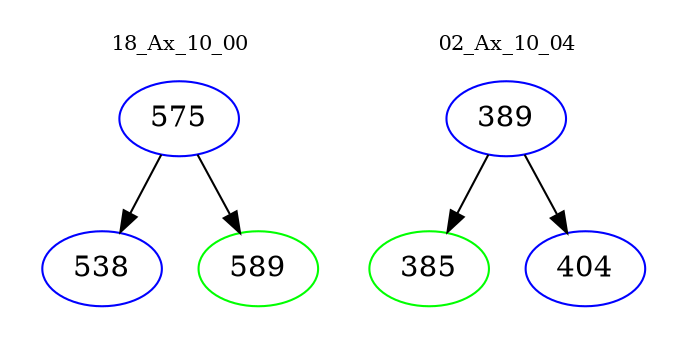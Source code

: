 digraph{
subgraph cluster_0 {
color = white
label = "18_Ax_10_00";
fontsize=10;
T0_575 [label="575", color="blue"]
T0_575 -> T0_538 [color="black"]
T0_538 [label="538", color="blue"]
T0_575 -> T0_589 [color="black"]
T0_589 [label="589", color="green"]
}
subgraph cluster_1 {
color = white
label = "02_Ax_10_04";
fontsize=10;
T1_389 [label="389", color="blue"]
T1_389 -> T1_385 [color="black"]
T1_385 [label="385", color="green"]
T1_389 -> T1_404 [color="black"]
T1_404 [label="404", color="blue"]
}
}
